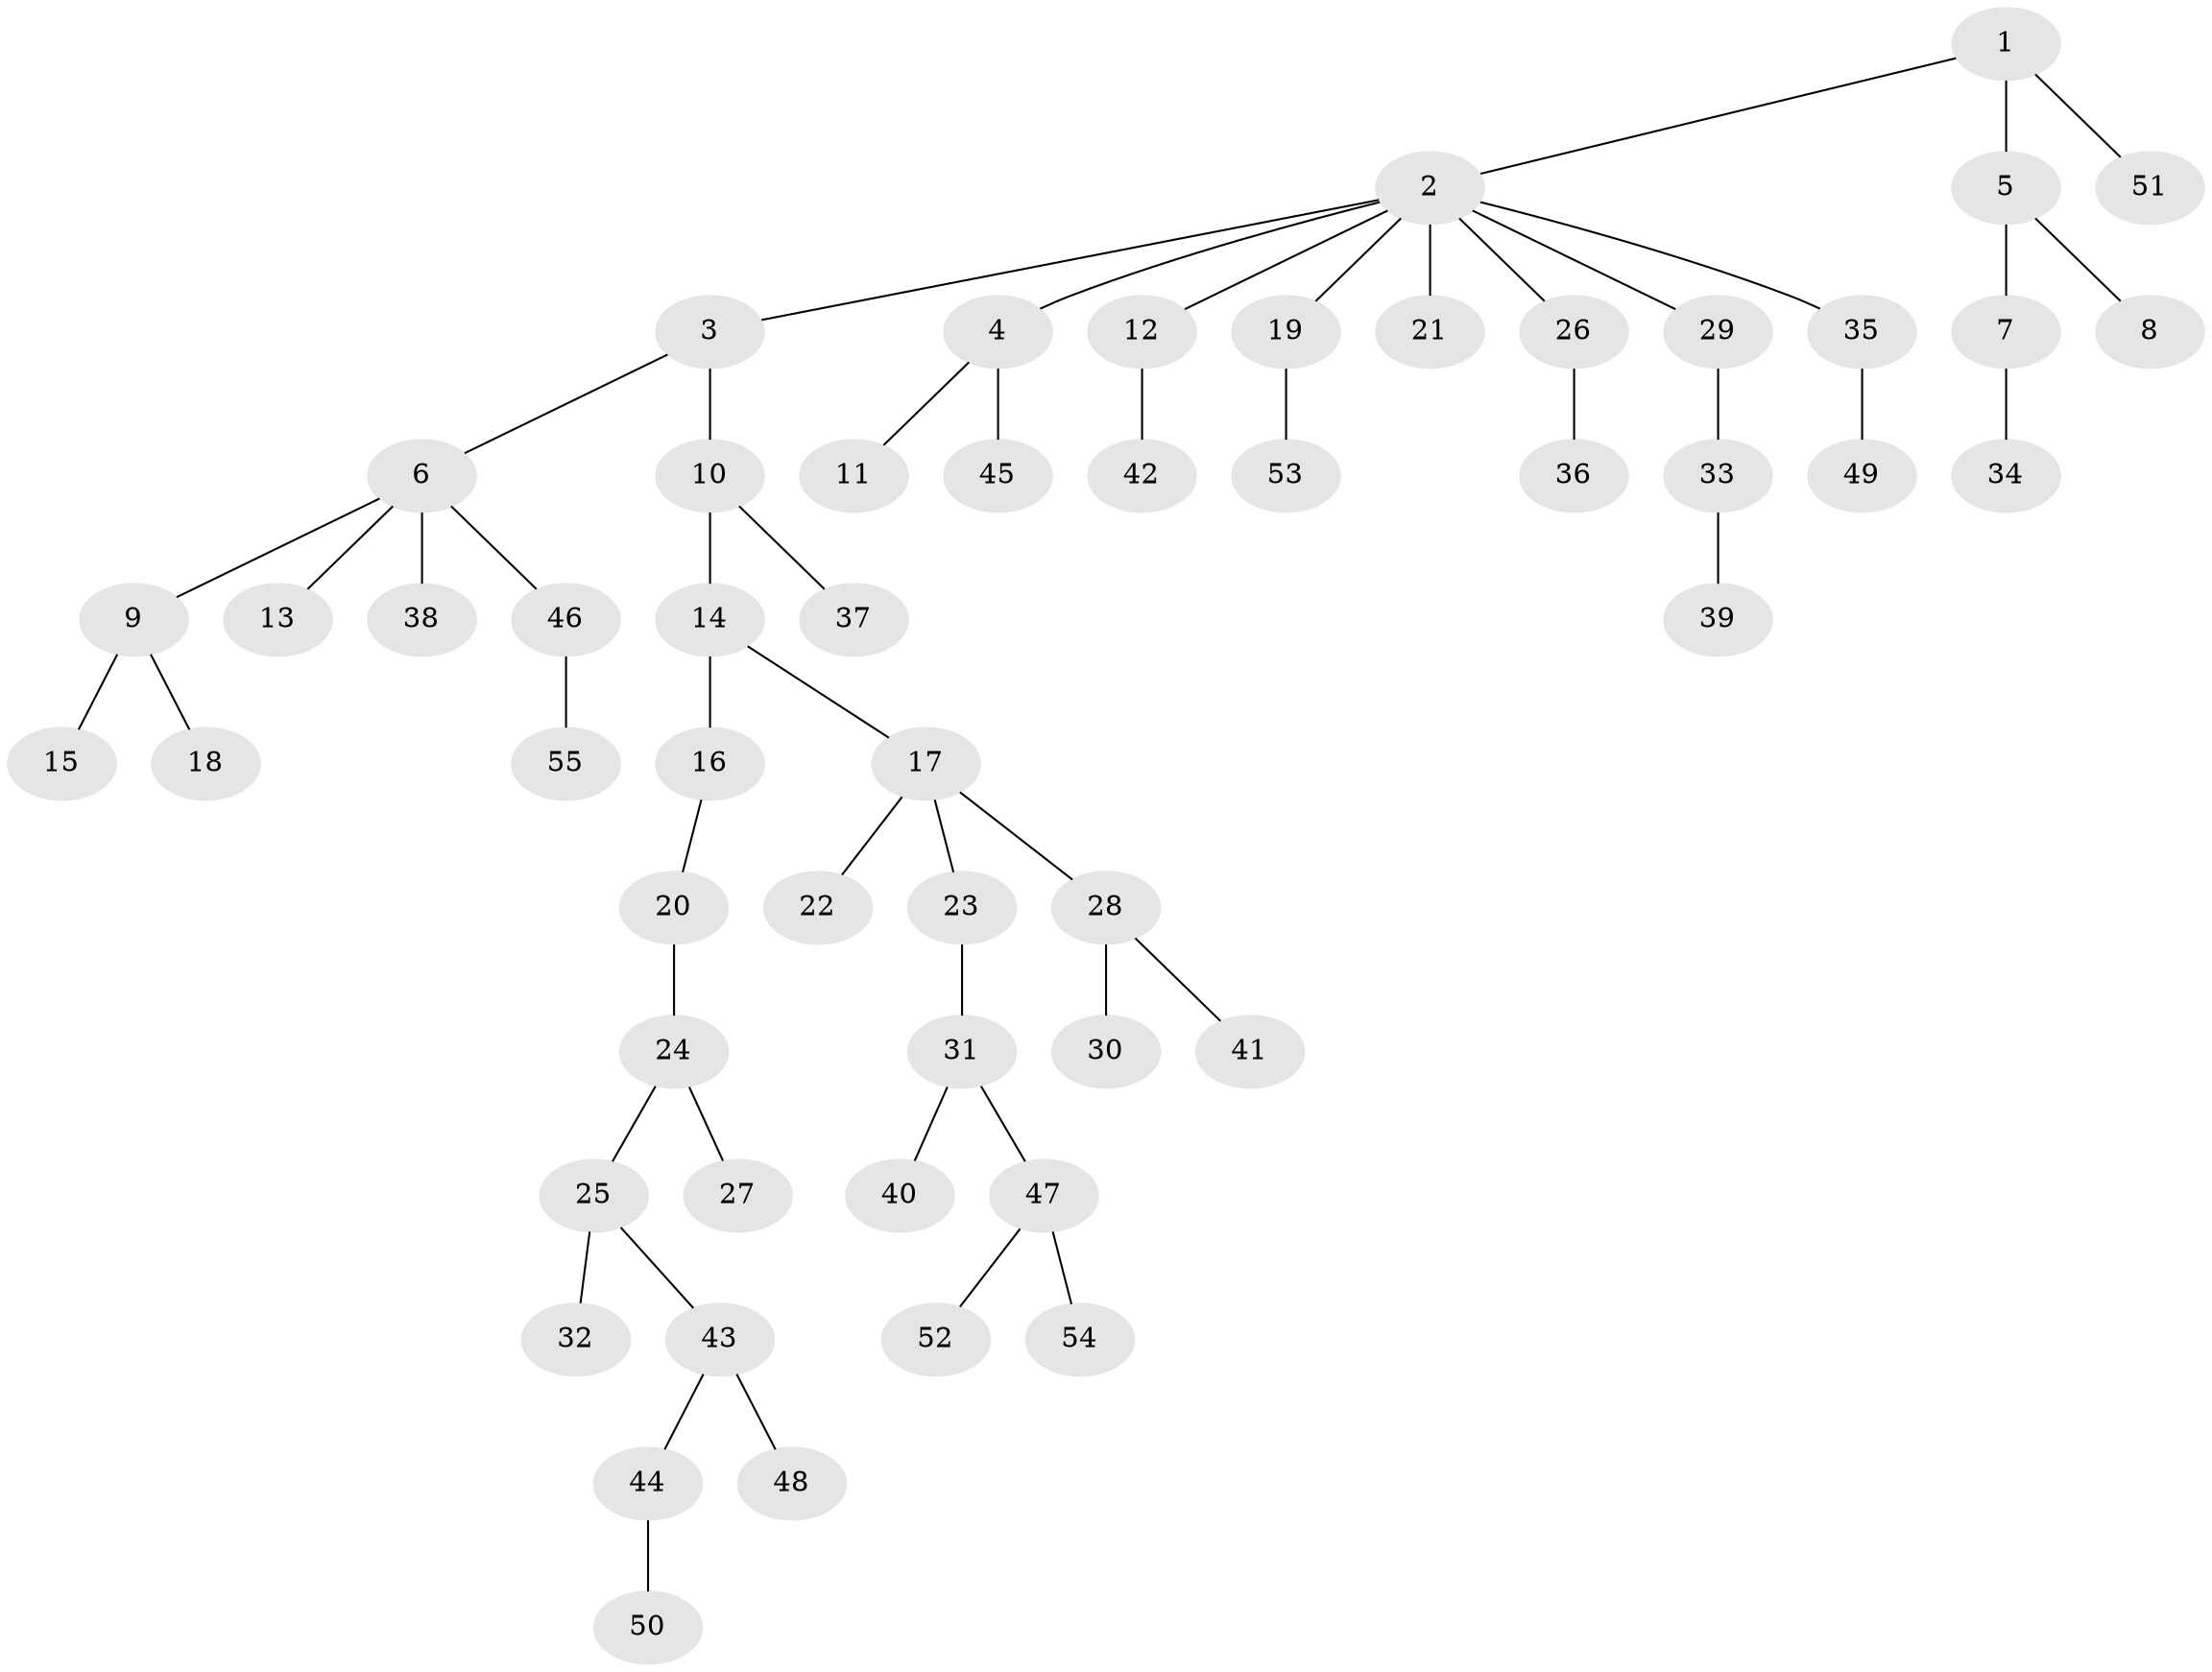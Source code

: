 // Generated by graph-tools (version 1.1) at 2025/26/03/09/25 03:26:26]
// undirected, 55 vertices, 54 edges
graph export_dot {
graph [start="1"]
  node [color=gray90,style=filled];
  1;
  2;
  3;
  4;
  5;
  6;
  7;
  8;
  9;
  10;
  11;
  12;
  13;
  14;
  15;
  16;
  17;
  18;
  19;
  20;
  21;
  22;
  23;
  24;
  25;
  26;
  27;
  28;
  29;
  30;
  31;
  32;
  33;
  34;
  35;
  36;
  37;
  38;
  39;
  40;
  41;
  42;
  43;
  44;
  45;
  46;
  47;
  48;
  49;
  50;
  51;
  52;
  53;
  54;
  55;
  1 -- 2;
  1 -- 5;
  1 -- 51;
  2 -- 3;
  2 -- 4;
  2 -- 12;
  2 -- 19;
  2 -- 21;
  2 -- 26;
  2 -- 29;
  2 -- 35;
  3 -- 6;
  3 -- 10;
  4 -- 11;
  4 -- 45;
  5 -- 7;
  5 -- 8;
  6 -- 9;
  6 -- 13;
  6 -- 38;
  6 -- 46;
  7 -- 34;
  9 -- 15;
  9 -- 18;
  10 -- 14;
  10 -- 37;
  12 -- 42;
  14 -- 16;
  14 -- 17;
  16 -- 20;
  17 -- 22;
  17 -- 23;
  17 -- 28;
  19 -- 53;
  20 -- 24;
  23 -- 31;
  24 -- 25;
  24 -- 27;
  25 -- 32;
  25 -- 43;
  26 -- 36;
  28 -- 30;
  28 -- 41;
  29 -- 33;
  31 -- 40;
  31 -- 47;
  33 -- 39;
  35 -- 49;
  43 -- 44;
  43 -- 48;
  44 -- 50;
  46 -- 55;
  47 -- 52;
  47 -- 54;
}
